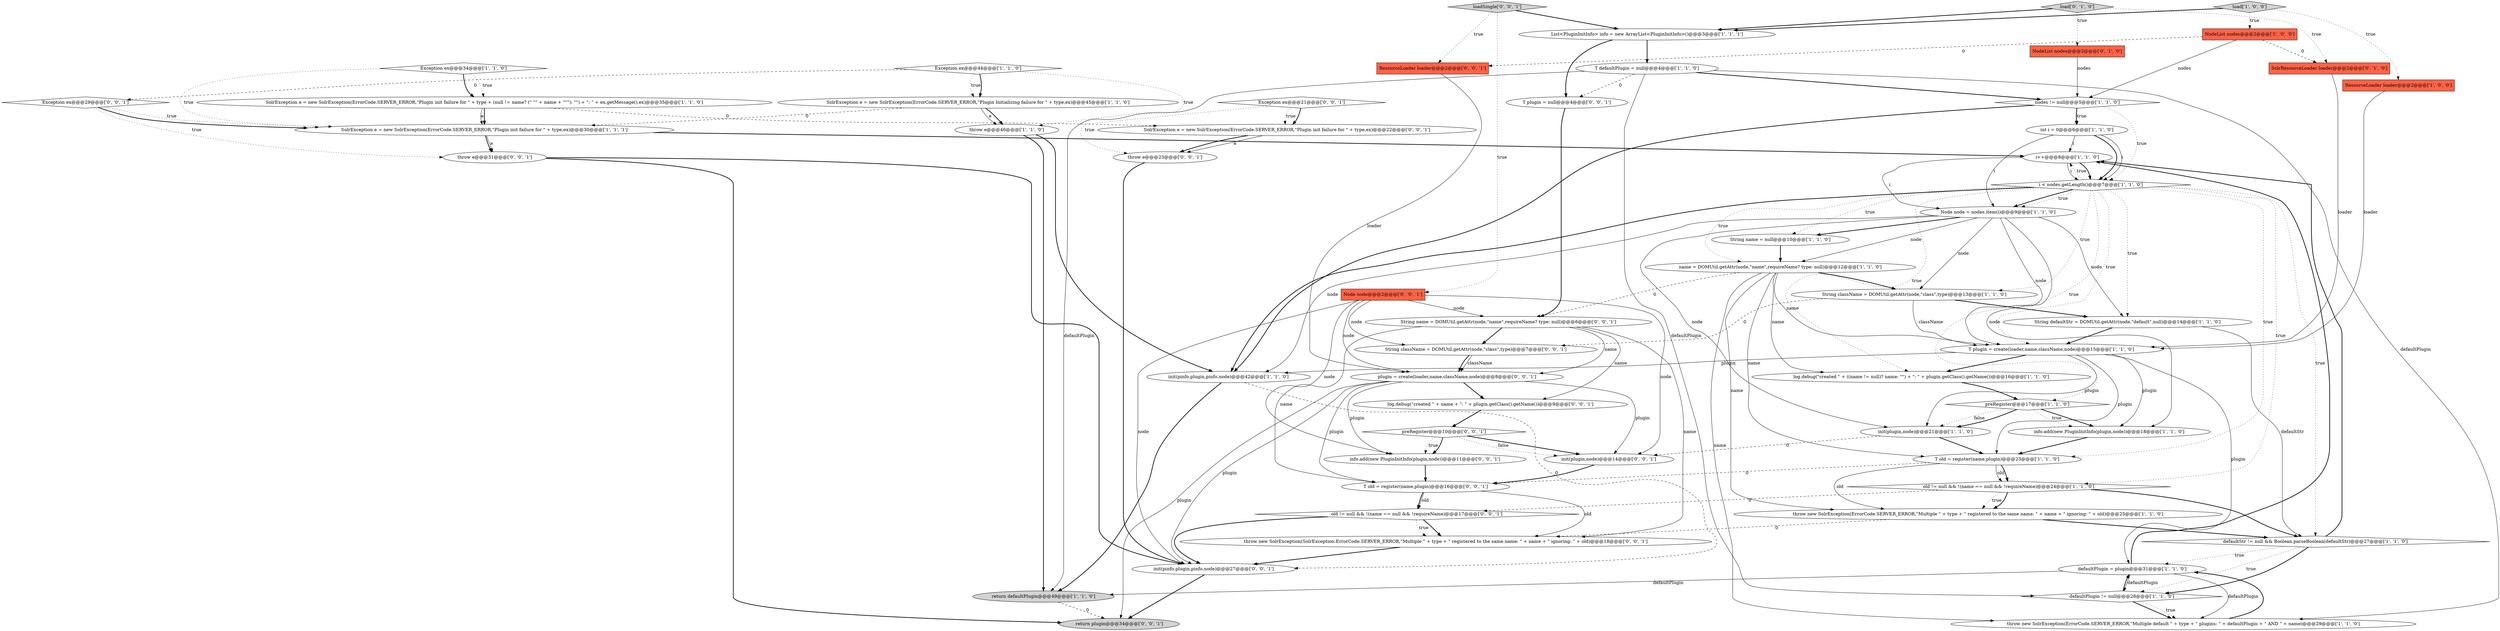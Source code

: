 digraph {
13 [style = filled, label = "i++@@@8@@@['1', '1', '0']", fillcolor = white, shape = ellipse image = "AAA0AAABBB1BBB"];
22 [style = filled, label = "info.add(new PluginInitInfo(plugin,node))@@@18@@@['1', '1', '0']", fillcolor = white, shape = ellipse image = "AAA0AAABBB1BBB"];
27 [style = filled, label = "old != null && !(name == null && !requireName)@@@24@@@['1', '1', '0']", fillcolor = white, shape = diamond image = "AAA0AAABBB1BBB"];
5 [style = filled, label = "init(plugin,node)@@@21@@@['1', '1', '0']", fillcolor = white, shape = ellipse image = "AAA0AAABBB1BBB"];
42 [style = filled, label = "T old = register(name,plugin)@@@16@@@['0', '0', '1']", fillcolor = white, shape = ellipse image = "AAA0AAABBB3BBB"];
48 [style = filled, label = "init(plugin,node)@@@14@@@['0', '0', '1']", fillcolor = white, shape = ellipse image = "AAA0AAABBB3BBB"];
28 [style = filled, label = "SolrException e = new SolrException(ErrorCode.SERVER_ERROR,\"Plugin init failure for \" + type + (null != name? (\" \"\" + name + \"\"\"): \"\") + \": \" + ex.getMessage(),ex)@@@35@@@['1', '1', '0']", fillcolor = white, shape = ellipse image = "AAA0AAABBB1BBB"];
26 [style = filled, label = "defaultPlugin != null@@@28@@@['1', '1', '0']", fillcolor = white, shape = diamond image = "AAA0AAABBB1BBB"];
46 [style = filled, label = "preRegister@@@10@@@['0', '0', '1']", fillcolor = white, shape = diamond image = "AAA0AAABBB3BBB"];
35 [style = filled, label = "NodeList nodes@@@2@@@['0', '1', '0']", fillcolor = tomato, shape = box image = "AAA0AAABBB2BBB"];
38 [style = filled, label = "throw e@@@23@@@['0', '0', '1']", fillcolor = white, shape = ellipse image = "AAA0AAABBB3BBB"];
7 [style = filled, label = "String name = null@@@10@@@['1', '1', '0']", fillcolor = white, shape = ellipse image = "AAA0AAABBB1BBB"];
11 [style = filled, label = "nodes != null@@@5@@@['1', '1', '0']", fillcolor = white, shape = diamond image = "AAA0AAABBB1BBB"];
8 [style = filled, label = "String defaultStr = DOMUtil.getAttr(node,\"default\",null)@@@14@@@['1', '1', '0']", fillcolor = white, shape = ellipse image = "AAA0AAABBB1BBB"];
14 [style = filled, label = "SolrException e = new SolrException(ErrorCode.SERVER_ERROR,\"Plugin Initializing failure for \" + type,ex)@@@45@@@['1', '1', '0']", fillcolor = white, shape = ellipse image = "AAA0AAABBB1BBB"];
34 [style = filled, label = "load['0', '1', '0']", fillcolor = lightgray, shape = diamond image = "AAA0AAABBB2BBB"];
25 [style = filled, label = "log.debug(\"created \" + ((name != null)? name: \"\") + \": \" + plugin.getClass().getName())@@@16@@@['1', '1', '0']", fillcolor = white, shape = ellipse image = "AAA0AAABBB1BBB"];
37 [style = filled, label = "Exception ex@@@21@@@['0', '0', '1']", fillcolor = white, shape = diamond image = "AAA0AAABBB3BBB"];
50 [style = filled, label = "plugin = create(loader,name,className,node)@@@8@@@['0', '0', '1']", fillcolor = white, shape = ellipse image = "AAA0AAABBB3BBB"];
2 [style = filled, label = "int i = 0@@@6@@@['1', '1', '0']", fillcolor = white, shape = ellipse image = "AAA0AAABBB1BBB"];
56 [style = filled, label = "return plugin@@@34@@@['0', '0', '1']", fillcolor = lightgray, shape = ellipse image = "AAA0AAABBB3BBB"];
44 [style = filled, label = "Node node@@@2@@@['0', '0', '1']", fillcolor = tomato, shape = box image = "AAA0AAABBB3BBB"];
0 [style = filled, label = "T old = register(name,plugin)@@@23@@@['1', '1', '0']", fillcolor = white, shape = ellipse image = "AAA0AAABBB1BBB"];
9 [style = filled, label = "preRegister@@@17@@@['1', '1', '0']", fillcolor = white, shape = diamond image = "AAA0AAABBB1BBB"];
1 [style = filled, label = "String className = DOMUtil.getAttr(node,\"class\",type)@@@13@@@['1', '1', '0']", fillcolor = white, shape = ellipse image = "AAA0AAABBB1BBB"];
15 [style = filled, label = "load['1', '0', '0']", fillcolor = lightgray, shape = diamond image = "AAA0AAABBB1BBB"];
47 [style = filled, label = "throw new SolrException(SolrException.ErrorCode.SERVER_ERROR,\"Multiple \" + type + \" registered to the same name: \" + name + \" ignoring: \" + old)@@@18@@@['0', '0', '1']", fillcolor = white, shape = ellipse image = "AAA0AAABBB3BBB"];
10 [style = filled, label = "throw new SolrException(ErrorCode.SERVER_ERROR,\"Multiple default \" + type + \" plugins: \" + defaultPlugin + \" AND \" + name)@@@29@@@['1', '1', '0']", fillcolor = white, shape = ellipse image = "AAA0AAABBB1BBB"];
30 [style = filled, label = "defaultPlugin = plugin@@@31@@@['1', '1', '0']", fillcolor = white, shape = ellipse image = "AAA0AAABBB1BBB"];
40 [style = filled, label = "init(pinfo.plugin,pinfo.node)@@@27@@@['0', '0', '1']", fillcolor = white, shape = ellipse image = "AAA0AAABBB3BBB"];
29 [style = filled, label = "T defaultPlugin = null@@@4@@@['1', '1', '0']", fillcolor = white, shape = ellipse image = "AAA0AAABBB1BBB"];
12 [style = filled, label = "init(pinfo.plugin,pinfo.node)@@@42@@@['1', '1', '0']", fillcolor = white, shape = ellipse image = "AAA0AAABBB1BBB"];
4 [style = filled, label = "name = DOMUtil.getAttr(node,\"name\",requireName? type: null)@@@12@@@['1', '1', '0']", fillcolor = white, shape = ellipse image = "AAA0AAABBB1BBB"];
31 [style = filled, label = "T plugin = create(loader,name,className,node)@@@15@@@['1', '1', '0']", fillcolor = white, shape = ellipse image = "AAA0AAABBB1BBB"];
55 [style = filled, label = "old != null && !(name == null && !requireName)@@@17@@@['0', '0', '1']", fillcolor = white, shape = diamond image = "AAA0AAABBB3BBB"];
49 [style = filled, label = "throw e@@@31@@@['0', '0', '1']", fillcolor = white, shape = ellipse image = "AAA0AAABBB3BBB"];
43 [style = filled, label = "SolrException e = new SolrException(ErrorCode.SERVER_ERROR,\"Plugin init failure for \" + type,ex)@@@22@@@['0', '0', '1']", fillcolor = white, shape = ellipse image = "AAA0AAABBB3BBB"];
53 [style = filled, label = "info.add(new PluginInitInfo(plugin,node))@@@11@@@['0', '0', '1']", fillcolor = white, shape = ellipse image = "AAA0AAABBB3BBB"];
33 [style = filled, label = "NodeList nodes@@@2@@@['1', '0', '0']", fillcolor = tomato, shape = box image = "AAA1AAABBB1BBB"];
17 [style = filled, label = "defaultStr != null && Boolean.parseBoolean(defaultStr)@@@27@@@['1', '1', '0']", fillcolor = white, shape = diamond image = "AAA0AAABBB1BBB"];
36 [style = filled, label = "SolrResourceLoader loader@@@2@@@['0', '1', '0']", fillcolor = tomato, shape = box image = "AAA1AAABBB2BBB"];
19 [style = filled, label = "List<PluginInitInfo> info = new ArrayList<PluginInitInfo>()@@@3@@@['1', '1', '1']", fillcolor = white, shape = ellipse image = "AAA0AAABBB1BBB"];
41 [style = filled, label = "T plugin = null@@@4@@@['0', '0', '1']", fillcolor = white, shape = ellipse image = "AAA0AAABBB3BBB"];
52 [style = filled, label = "String className = DOMUtil.getAttr(node,\"class\",type)@@@7@@@['0', '0', '1']", fillcolor = white, shape = ellipse image = "AAA0AAABBB3BBB"];
54 [style = filled, label = "ResourceLoader loader@@@2@@@['0', '0', '1']", fillcolor = tomato, shape = box image = "AAA0AAABBB3BBB"];
3 [style = filled, label = "SolrException e = new SolrException(ErrorCode.SERVER_ERROR,\"Plugin init failure for \" + type,ex)@@@30@@@['1', '1', '1']", fillcolor = white, shape = ellipse image = "AAA0AAABBB1BBB"];
24 [style = filled, label = "throw new SolrException(ErrorCode.SERVER_ERROR,\"Multiple \" + type + \" registered to the same name: \" + name + \" ignoring: \" + old)@@@25@@@['1', '1', '0']", fillcolor = white, shape = ellipse image = "AAA0AAABBB1BBB"];
21 [style = filled, label = "throw e@@@46@@@['1', '1', '0']", fillcolor = white, shape = ellipse image = "AAA0AAABBB1BBB"];
23 [style = filled, label = "Node node = nodes.item(i)@@@9@@@['1', '1', '0']", fillcolor = white, shape = ellipse image = "AAA0AAABBB1BBB"];
32 [style = filled, label = "i < nodes.getLength()@@@7@@@['1', '1', '0']", fillcolor = white, shape = diamond image = "AAA0AAABBB1BBB"];
45 [style = filled, label = "log.debug(\"created \" + name + \": \" + plugin.getClass().getName())@@@9@@@['0', '0', '1']", fillcolor = white, shape = ellipse image = "AAA0AAABBB3BBB"];
16 [style = filled, label = "ResourceLoader loader@@@2@@@['1', '0', '0']", fillcolor = tomato, shape = box image = "AAA0AAABBB1BBB"];
51 [style = filled, label = "String name = DOMUtil.getAttr(node,\"name\",requireName? type: null)@@@6@@@['0', '0', '1']", fillcolor = white, shape = ellipse image = "AAA0AAABBB3BBB"];
6 [style = filled, label = "return defaultPlugin@@@49@@@['1', '1', '0']", fillcolor = lightgray, shape = ellipse image = "AAA0AAABBB1BBB"];
20 [style = filled, label = "Exception ex@@@34@@@['1', '1', '0']", fillcolor = white, shape = diamond image = "AAA0AAABBB1BBB"];
39 [style = filled, label = "loadSingle['0', '0', '1']", fillcolor = lightgray, shape = diamond image = "AAA0AAABBB3BBB"];
57 [style = filled, label = "Exception ex@@@29@@@['0', '0', '1']", fillcolor = white, shape = diamond image = "AAA0AAABBB3BBB"];
18 [style = filled, label = "Exception ex@@@44@@@['1', '1', '0']", fillcolor = white, shape = diamond image = "AAA0AAABBB1BBB"];
39->19 [style = bold, label=""];
4->24 [style = solid, label="name"];
4->51 [style = dashed, label="0"];
44->50 [style = solid, label="node"];
44->53 [style = solid, label="node"];
32->23 [style = bold, label=""];
30->13 [style = bold, label=""];
46->53 [style = dotted, label="true"];
26->10 [style = bold, label=""];
55->47 [style = bold, label=""];
14->3 [style = dashed, label="0"];
32->12 [style = bold, label=""];
32->0 [style = dotted, label="true"];
4->25 [style = solid, label="name"];
8->17 [style = solid, label="defaultStr"];
13->23 [style = solid, label="i"];
55->40 [style = bold, label=""];
18->57 [style = dashed, label="0"];
15->33 [style = dotted, label="true"];
46->48 [style = dotted, label="false"];
23->8 [style = solid, label="node"];
46->48 [style = bold, label=""];
31->5 [style = solid, label="plugin"];
42->47 [style = solid, label="old"];
28->3 [style = solid, label="e"];
30->10 [style = solid, label="defaultPlugin"];
37->38 [style = dotted, label="true"];
37->43 [style = bold, label=""];
50->53 [style = solid, label="plugin"];
11->2 [style = dotted, label="true"];
32->25 [style = dotted, label="true"];
32->8 [style = dotted, label="true"];
22->0 [style = bold, label=""];
0->42 [style = dashed, label="0"];
5->0 [style = bold, label=""];
4->10 [style = solid, label="name"];
23->12 [style = solid, label="node"];
24->17 [style = bold, label=""];
50->45 [style = bold, label=""];
27->17 [style = bold, label=""];
9->5 [style = bold, label=""];
49->56 [style = bold, label=""];
32->17 [style = dotted, label="true"];
2->32 [style = bold, label=""];
28->3 [style = bold, label=""];
32->13 [style = dotted, label="true"];
24->47 [style = dashed, label="0"];
49->40 [style = bold, label=""];
31->22 [style = solid, label="plugin"];
23->4 [style = solid, label="node"];
51->47 [style = solid, label="name"];
17->26 [style = dotted, label="true"];
33->54 [style = dashed, label="0"];
13->32 [style = bold, label=""];
34->19 [style = bold, label=""];
29->26 [style = solid, label="defaultPlugin"];
13->32 [style = solid, label="i"];
23->1 [style = solid, label="node"];
57->3 [style = dotted, label="true"];
42->55 [style = solid, label="old"];
52->50 [style = solid, label="className"];
11->12 [style = bold, label=""];
27->24 [style = dotted, label="true"];
43->38 [style = solid, label="e"];
15->16 [style = dotted, label="true"];
44->51 [style = solid, label="node"];
23->22 [style = solid, label="node"];
19->41 [style = bold, label=""];
28->43 [style = dashed, label="0"];
39->44 [style = dotted, label="true"];
51->45 [style = solid, label="name"];
23->31 [style = solid, label="node"];
20->3 [style = dotted, label="true"];
57->49 [style = dotted, label="true"];
31->0 [style = solid, label="plugin"];
23->7 [style = bold, label=""];
23->5 [style = solid, label="node"];
29->10 [style = solid, label="defaultPlugin"];
50->56 [style = solid, label="plugin"];
45->46 [style = bold, label=""];
4->31 [style = solid, label="name"];
29->11 [style = bold, label=""];
14->21 [style = bold, label=""];
32->31 [style = dotted, label="true"];
27->55 [style = dashed, label="0"];
9->22 [style = bold, label=""];
50->42 [style = solid, label="plugin"];
31->25 [style = bold, label=""];
1->8 [style = bold, label=""];
30->26 [style = solid, label="defaultPlugin"];
8->31 [style = bold, label=""];
40->56 [style = bold, label=""];
32->4 [style = dotted, label="true"];
47->40 [style = bold, label=""];
19->29 [style = bold, label=""];
34->36 [style = dotted, label="true"];
25->9 [style = bold, label=""];
0->27 [style = solid, label="old"];
53->42 [style = bold, label=""];
32->7 [style = dotted, label="true"];
18->21 [style = dotted, label="true"];
2->13 [style = solid, label="i"];
29->41 [style = dashed, label="0"];
44->40 [style = solid, label="node"];
7->4 [style = bold, label=""];
51->52 [style = bold, label=""];
55->47 [style = dotted, label="true"];
15->19 [style = bold, label=""];
42->55 [style = bold, label=""];
21->12 [style = bold, label=""];
37->43 [style = dotted, label="true"];
14->21 [style = solid, label="e"];
43->38 [style = bold, label=""];
36->31 [style = solid, label="loader"];
34->35 [style = dotted, label="true"];
33->11 [style = solid, label="nodes"];
27->24 [style = bold, label=""];
4->1 [style = bold, label=""];
17->13 [style = bold, label=""];
1->31 [style = solid, label="className"];
2->32 [style = solid, label="i"];
4->0 [style = solid, label="name"];
51->42 [style = solid, label="name"];
52->50 [style = bold, label=""];
38->40 [style = bold, label=""];
9->22 [style = dotted, label="true"];
32->1 [style = dotted, label="true"];
29->6 [style = solid, label="defaultPlugin"];
10->30 [style = bold, label=""];
39->54 [style = dotted, label="true"];
11->32 [style = dotted, label="true"];
17->26 [style = bold, label=""];
3->49 [style = solid, label="e"];
50->40 [style = solid, label="plugin"];
21->6 [style = bold, label=""];
0->27 [style = bold, label=""];
32->23 [style = dotted, label="true"];
32->9 [style = dotted, label="true"];
20->28 [style = bold, label=""];
46->53 [style = bold, label=""];
1->52 [style = dashed, label="0"];
2->23 [style = solid, label="i"];
35->11 [style = solid, label="nodes"];
16->31 [style = solid, label="loader"];
48->42 [style = bold, label=""];
12->6 [style = bold, label=""];
18->14 [style = dotted, label="true"];
44->48 [style = solid, label="node"];
11->2 [style = bold, label=""];
26->30 [style = bold, label=""];
44->52 [style = solid, label="node"];
50->48 [style = solid, label="plugin"];
32->27 [style = dotted, label="true"];
31->30 [style = solid, label="plugin"];
5->48 [style = dashed, label="0"];
17->30 [style = dotted, label="true"];
20->28 [style = dotted, label="true"];
12->40 [style = dashed, label="0"];
0->24 [style = solid, label="old"];
41->51 [style = bold, label=""];
26->10 [style = dotted, label="true"];
33->36 [style = dashed, label="0"];
9->5 [style = dotted, label="false"];
3->13 [style = bold, label=""];
31->12 [style = solid, label="plugin"];
6->56 [style = dashed, label="0"];
51->50 [style = solid, label="name"];
57->3 [style = bold, label=""];
3->49 [style = bold, label=""];
30->6 [style = solid, label="defaultPlugin"];
18->14 [style = bold, label=""];
54->50 [style = solid, label="loader"];
}

